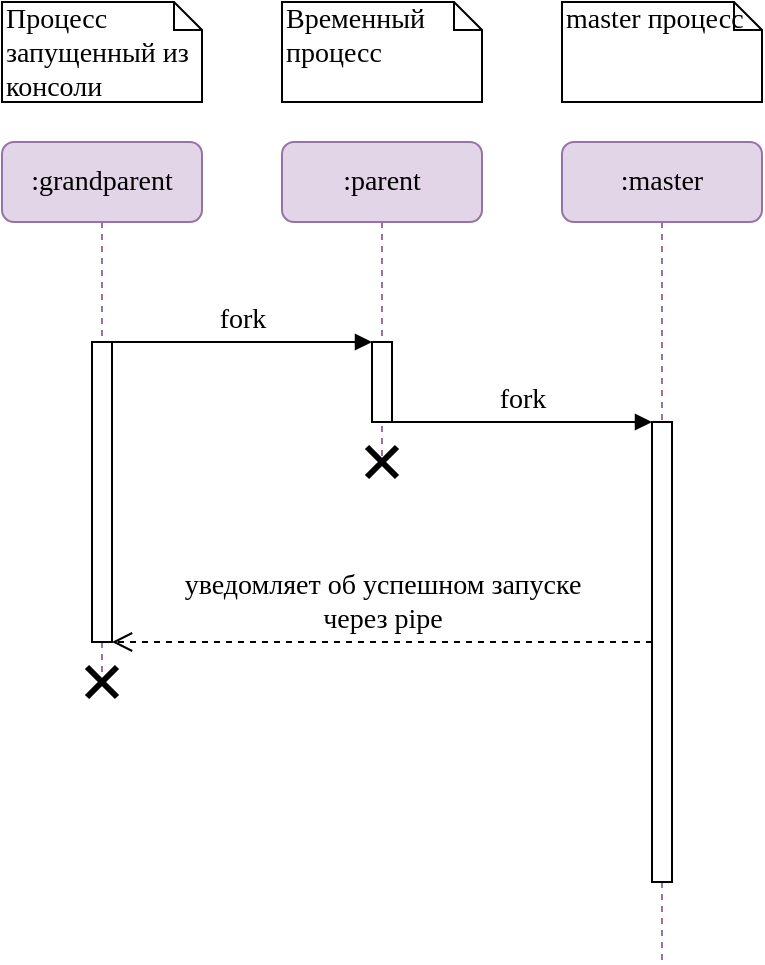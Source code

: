<mxfile version="10.8.0" type="device"><diagram name="Page-1" id="13e1069c-82ec-6db2-03f1-153e76fe0fe0"><mxGraphModel dx="918" dy="682" grid="1" gridSize="10" guides="1" tooltips="1" connect="1" arrows="1" fold="1" page="1" pageScale="1" pageWidth="1100" pageHeight="850" background="#ffffff" math="0" shadow="0"><root><mxCell id="0"/><mxCell id="1" parent="0"/><mxCell id="7baba1c4bc27f4b0-2" value=":parent" style="shape=umlLifeline;perimeter=lifelinePerimeter;whiteSpace=wrap;html=1;container=1;collapsible=0;recursiveResize=0;outlineConnect=0;rounded=1;shadow=0;comic=0;labelBackgroundColor=none;strokeColor=#9673a6;strokeWidth=1;fillColor=#e1d5e7;fontFamily=Verdana;fontSize=14;align=center;" parent="1" vertex="1"><mxGeometry x="240" y="80" width="100" height="160" as="geometry"/></mxCell><mxCell id="7baba1c4bc27f4b0-10" value="" style="html=1;points=[];perimeter=orthogonalPerimeter;rounded=0;shadow=0;comic=0;labelBackgroundColor=none;strokeColor=#000000;strokeWidth=1;fillColor=#FFFFFF;fontFamily=Verdana;fontSize=14;fontColor=#000000;align=center;" parent="7baba1c4bc27f4b0-2" vertex="1"><mxGeometry x="45" y="100" width="10" height="40" as="geometry"/></mxCell><mxCell id="7baba1c4bc27f4b0-3" value=":master" style="shape=umlLifeline;perimeter=lifelinePerimeter;whiteSpace=wrap;html=1;container=1;collapsible=0;recursiveResize=0;outlineConnect=0;rounded=1;shadow=0;comic=0;labelBackgroundColor=none;strokeColor=#9673a6;strokeWidth=1;fillColor=#e1d5e7;fontFamily=Verdana;fontSize=14;align=center;" parent="1" vertex="1"><mxGeometry x="380" y="80" width="100" height="410" as="geometry"/></mxCell><mxCell id="7baba1c4bc27f4b0-13" value="" style="html=1;points=[];perimeter=orthogonalPerimeter;rounded=0;shadow=0;comic=0;labelBackgroundColor=none;strokeColor=#000000;strokeWidth=1;fillColor=#FFFFFF;fontFamily=Verdana;fontSize=14;fontColor=#000000;align=center;" parent="7baba1c4bc27f4b0-3" vertex="1"><mxGeometry x="45" y="140" width="10" height="230" as="geometry"/></mxCell><mxCell id="7baba1c4bc27f4b0-8" value=":grandparent" style="shape=umlLifeline;perimeter=lifelinePerimeter;whiteSpace=wrap;html=1;container=1;collapsible=0;recursiveResize=0;outlineConnect=0;rounded=1;shadow=0;comic=0;labelBackgroundColor=none;strokeColor=#9673a6;strokeWidth=1;fillColor=#e1d5e7;fontFamily=Verdana;fontSize=14;align=center;" parent="1" vertex="1"><mxGeometry x="100" y="80" width="100" height="270" as="geometry"/></mxCell><mxCell id="7baba1c4bc27f4b0-9" value="" style="html=1;points=[];perimeter=orthogonalPerimeter;rounded=0;shadow=0;comic=0;labelBackgroundColor=none;strokeColor=#000000;strokeWidth=1;fillColor=#FFFFFF;fontFamily=Verdana;fontSize=14;fontColor=#000000;align=center;" parent="7baba1c4bc27f4b0-8" vertex="1"><mxGeometry x="45" y="100" width="10" height="150" as="geometry"/></mxCell><mxCell id="7baba1c4bc27f4b0-30" value="уведомляет об успешном запуске&lt;br style=&quot;font-size: 14px;&quot;&gt;через pipe" style="html=1;verticalAlign=bottom;endArrow=open;dashed=1;endSize=8;labelBackgroundColor=none;fontFamily=Verdana;fontSize=14;edgeStyle=elbowEdgeStyle;elbow=horizontal;" parent="1" source="7baba1c4bc27f4b0-13" target="7baba1c4bc27f4b0-9" edge="1"><mxGeometry relative="1" as="geometry"><mxPoint x="800" y="626" as="targetPoint"/><Array as="points"><mxPoint x="380" y="330"/><mxPoint x="260" y="330"/><mxPoint x="450" y="400"/></Array><mxPoint x="450" y="400" as="sourcePoint"/></mxGeometry></mxCell><mxCell id="7baba1c4bc27f4b0-11" value="fork" style="html=1;verticalAlign=bottom;endArrow=block;entryX=0;entryY=0;labelBackgroundColor=none;fontFamily=Verdana;fontSize=14;edgeStyle=elbowEdgeStyle;elbow=vertical;" parent="1" source="7baba1c4bc27f4b0-9" target="7baba1c4bc27f4b0-10" edge="1"><mxGeometry relative="1" as="geometry"><mxPoint x="220" y="190" as="sourcePoint"/></mxGeometry></mxCell><mxCell id="7baba1c4bc27f4b0-14" value="fork" style="html=1;verticalAlign=bottom;endArrow=block;entryX=0;entryY=0;labelBackgroundColor=none;fontFamily=Verdana;fontSize=14;edgeStyle=elbowEdgeStyle;elbow=vertical;" parent="1" source="7baba1c4bc27f4b0-10" target="7baba1c4bc27f4b0-13" edge="1"><mxGeometry relative="1" as="geometry"><mxPoint x="370" y="200" as="sourcePoint"/><Array as="points"><mxPoint x="330" y="220"/><mxPoint x="370" y="210"/></Array></mxGeometry></mxCell><mxCell id="7baba1c4bc27f4b0-40" value="Процесс запущенный из консоли" style="shape=note;whiteSpace=wrap;html=1;size=14;verticalAlign=top;align=left;spacingTop=-6;rounded=0;shadow=0;comic=0;labelBackgroundColor=none;strokeColor=#000000;strokeWidth=1;fillColor=#FFFFFF;fontFamily=Verdana;fontSize=14;fontColor=#000000;" parent="1" vertex="1"><mxGeometry x="100" y="10" width="100" height="50" as="geometry"/></mxCell><mxCell id="7baba1c4bc27f4b0-41" value="Временный процесс" style="shape=note;whiteSpace=wrap;html=1;size=14;verticalAlign=top;align=left;spacingTop=-6;rounded=0;shadow=0;comic=0;labelBackgroundColor=none;strokeColor=#000000;strokeWidth=1;fillColor=#FFFFFF;fontFamily=Verdana;fontSize=14;fontColor=#000000;" parent="1" vertex="1"><mxGeometry x="240" y="10" width="100" height="50" as="geometry"/></mxCell><mxCell id="7baba1c4bc27f4b0-42" value="master процесс" style="shape=note;whiteSpace=wrap;html=1;size=14;verticalAlign=top;align=left;spacingTop=-6;rounded=0;shadow=0;comic=0;labelBackgroundColor=none;strokeColor=#000000;strokeWidth=1;fillColor=#FFFFFF;fontFamily=Verdana;fontSize=14;fontColor=#000000;" parent="1" vertex="1"><mxGeometry x="380" y="10" width="100" height="50" as="geometry"/></mxCell><mxCell id="OZzXgvQlWvxFF7BtKRVn-4" value="" style="shape=umlDestroy;whiteSpace=wrap;html=1;strokeWidth=3;fontSize=14;" parent="1" vertex="1"><mxGeometry x="142.5" y="342.5" width="15" height="15" as="geometry"/></mxCell><mxCell id="OZzXgvQlWvxFF7BtKRVn-2" value="" style="shape=umlDestroy;whiteSpace=wrap;html=1;strokeWidth=3;fontSize=14;" parent="1" vertex="1"><mxGeometry x="282.5" y="232.5" width="15" height="15" as="geometry"/></mxCell></root></mxGraphModel></diagram></mxfile>